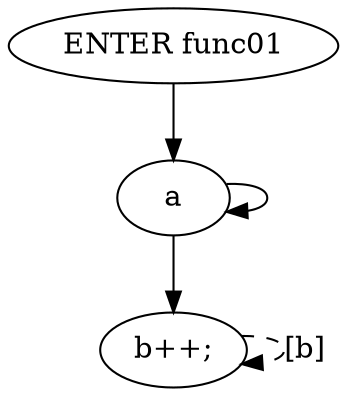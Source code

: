 digraph G {
  0 [ label="ENTER func01" ];
  2 [ label="a" ];
  3 [ label="b++;" ];
  3 -> 3 [ style="dashed" label="[b]" ];
  0 -> 2 [ ];
  2 -> 3 [ ];
  2 -> 2 [ ];
}
